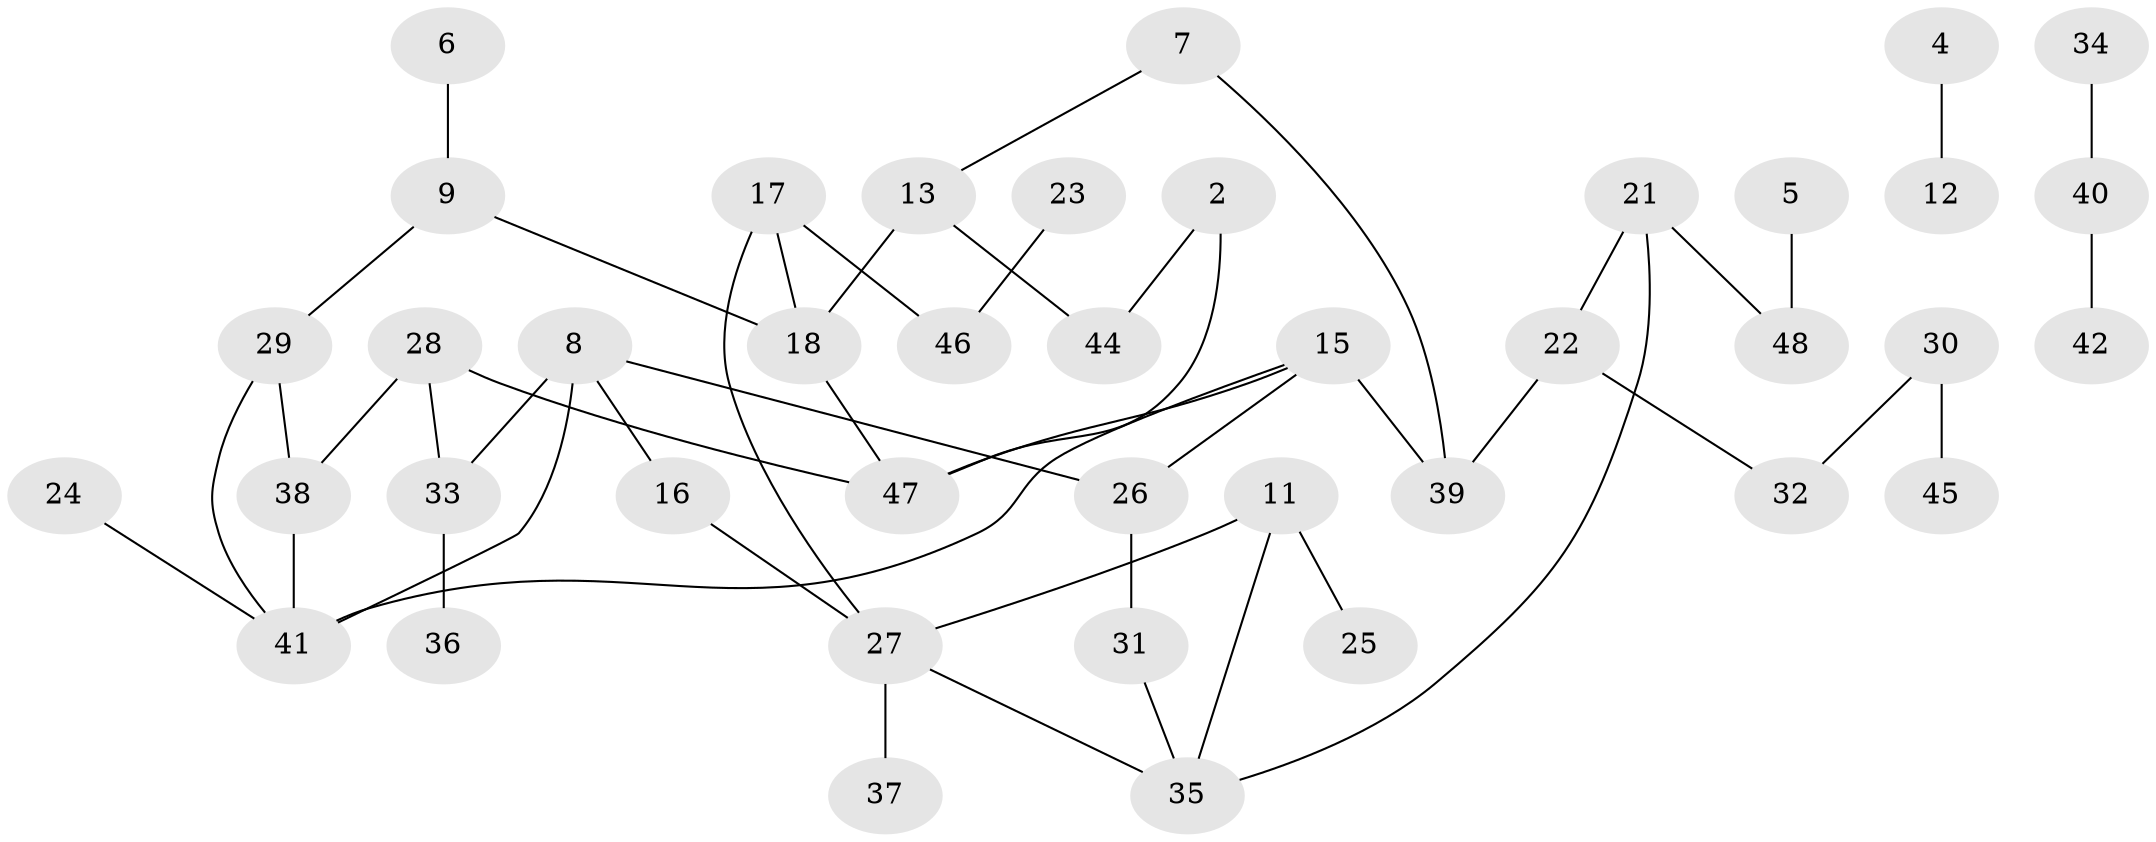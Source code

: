 // original degree distribution, {3: 0.17721518987341772, 1: 0.35443037974683544, 0: 0.05063291139240506, 2: 0.26582278481012656, 4: 0.13924050632911392, 6: 0.012658227848101266}
// Generated by graph-tools (version 1.1) at 2025/35/03/04/25 23:35:46]
// undirected, 41 vertices, 49 edges
graph export_dot {
  node [color=gray90,style=filled];
  2;
  4;
  5;
  6;
  7;
  8;
  9;
  11;
  12;
  13;
  15;
  16;
  17;
  18;
  21;
  22;
  23;
  24;
  25;
  26;
  27;
  28;
  29;
  30;
  31;
  32;
  33;
  34;
  35;
  36;
  37;
  38;
  39;
  40;
  41;
  42;
  44;
  45;
  46;
  47;
  48;
  2 -- 44 [weight=1.0];
  2 -- 47 [weight=1.0];
  4 -- 12 [weight=1.0];
  5 -- 48 [weight=1.0];
  6 -- 9 [weight=1.0];
  7 -- 13 [weight=1.0];
  7 -- 39 [weight=1.0];
  8 -- 16 [weight=1.0];
  8 -- 26 [weight=1.0];
  8 -- 33 [weight=1.0];
  8 -- 41 [weight=1.0];
  9 -- 18 [weight=1.0];
  9 -- 29 [weight=1.0];
  11 -- 25 [weight=1.0];
  11 -- 27 [weight=1.0];
  11 -- 35 [weight=1.0];
  13 -- 18 [weight=1.0];
  13 -- 44 [weight=1.0];
  15 -- 26 [weight=1.0];
  15 -- 39 [weight=1.0];
  15 -- 41 [weight=1.0];
  15 -- 47 [weight=1.0];
  16 -- 27 [weight=1.0];
  17 -- 18 [weight=1.0];
  17 -- 27 [weight=1.0];
  17 -- 46 [weight=1.0];
  18 -- 47 [weight=1.0];
  21 -- 22 [weight=1.0];
  21 -- 35 [weight=1.0];
  21 -- 48 [weight=1.0];
  22 -- 32 [weight=1.0];
  22 -- 39 [weight=1.0];
  23 -- 46 [weight=1.0];
  24 -- 41 [weight=1.0];
  26 -- 31 [weight=1.0];
  27 -- 35 [weight=1.0];
  27 -- 37 [weight=1.0];
  28 -- 33 [weight=1.0];
  28 -- 38 [weight=2.0];
  28 -- 47 [weight=1.0];
  29 -- 38 [weight=1.0];
  29 -- 41 [weight=1.0];
  30 -- 32 [weight=1.0];
  30 -- 45 [weight=1.0];
  31 -- 35 [weight=1.0];
  33 -- 36 [weight=1.0];
  34 -- 40 [weight=1.0];
  38 -- 41 [weight=1.0];
  40 -- 42 [weight=1.0];
}
